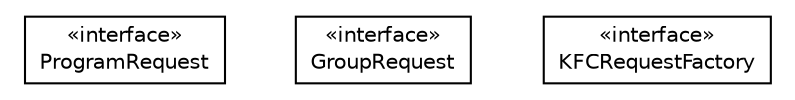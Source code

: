 #!/usr/local/bin/dot
#
# Class diagram 
# Generated by UMLGraph version 5.4 (http://www.umlgraph.org/)
#

digraph G {
	edge [fontname="Helvetica",fontsize=10,labelfontname="Helvetica",labelfontsize=10];
	node [fontname="Helvetica",fontsize=10,shape=plaintext];
	nodesep=0.25;
	ranksep=0.5;
	// hu.sch.kfc.client.request.ProgramRequest
	c307 [label=<<table title="hu.sch.kfc.client.request.ProgramRequest" border="0" cellborder="1" cellspacing="0" cellpadding="2" port="p" href="./ProgramRequest.html">
		<tr><td><table border="0" cellspacing="0" cellpadding="1">
<tr><td align="center" balign="center"> &#171;interface&#187; </td></tr>
<tr><td align="center" balign="center"> ProgramRequest </td></tr>
		</table></td></tr>
		</table>>, URL="./ProgramRequest.html", fontname="Helvetica", fontcolor="black", fontsize=10.0];
	// hu.sch.kfc.client.request.GroupRequest
	c308 [label=<<table title="hu.sch.kfc.client.request.GroupRequest" border="0" cellborder="1" cellspacing="0" cellpadding="2" port="p" href="./GroupRequest.html">
		<tr><td><table border="0" cellspacing="0" cellpadding="1">
<tr><td align="center" balign="center"> &#171;interface&#187; </td></tr>
<tr><td align="center" balign="center"> GroupRequest </td></tr>
		</table></td></tr>
		</table>>, URL="./GroupRequest.html", fontname="Helvetica", fontcolor="black", fontsize=10.0];
	// hu.sch.kfc.client.request.KFCRequestFactory
	c309 [label=<<table title="hu.sch.kfc.client.request.KFCRequestFactory" border="0" cellborder="1" cellspacing="0" cellpadding="2" port="p" href="./KFCRequestFactory.html">
		<tr><td><table border="0" cellspacing="0" cellpadding="1">
<tr><td align="center" balign="center"> &#171;interface&#187; </td></tr>
<tr><td align="center" balign="center"> KFCRequestFactory </td></tr>
		</table></td></tr>
		</table>>, URL="./KFCRequestFactory.html", fontname="Helvetica", fontcolor="black", fontsize=10.0];
}

